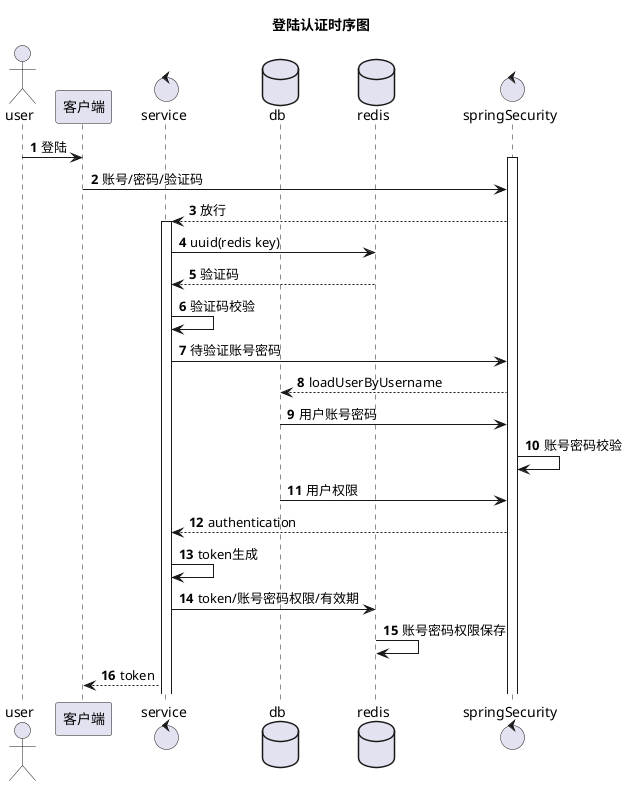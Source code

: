 @startuml
title 登陆认证时序图
actor user
participant 客户端 as client
control service as s
database db
database redis
control springSecurity as ss
autonumber

user -> client :登陆
activate ss
client -> ss :账号/密码/验证码
ss --> s : 放行
activate s
s -> redis :uuid(redis key)
redis --> s :验证码
s -> s :验证码校验
s -> ss :待验证账号密码
ss --> db: loadUserByUsername
db -> ss:用户账号密码
ss -> ss: 账号密码校验
db -> ss: 用户权限
ss --> s :authentication
s -> s :token生成
s -> redis :token/账号密码权限/有效期
redis -> redis :账号密码权限保存
s --> client :token


'user -> client :请求
'activate s
'activate ss
'client -> ss :token
'ss --> s : token
's -> s :token解析
's -> redis :uuid
'alt redis数据没过期
'redis --> s :用户账号密码权限
's -> ss : 用户账号密码权限
'ss -> ss: 权限校验
'ss --> s : success
's --> client : data
'else redis数据过期
'redis --> s :null
's -> ss : null
'ss --> ss : throw error
'ss --> client : error
'end
@enduml

